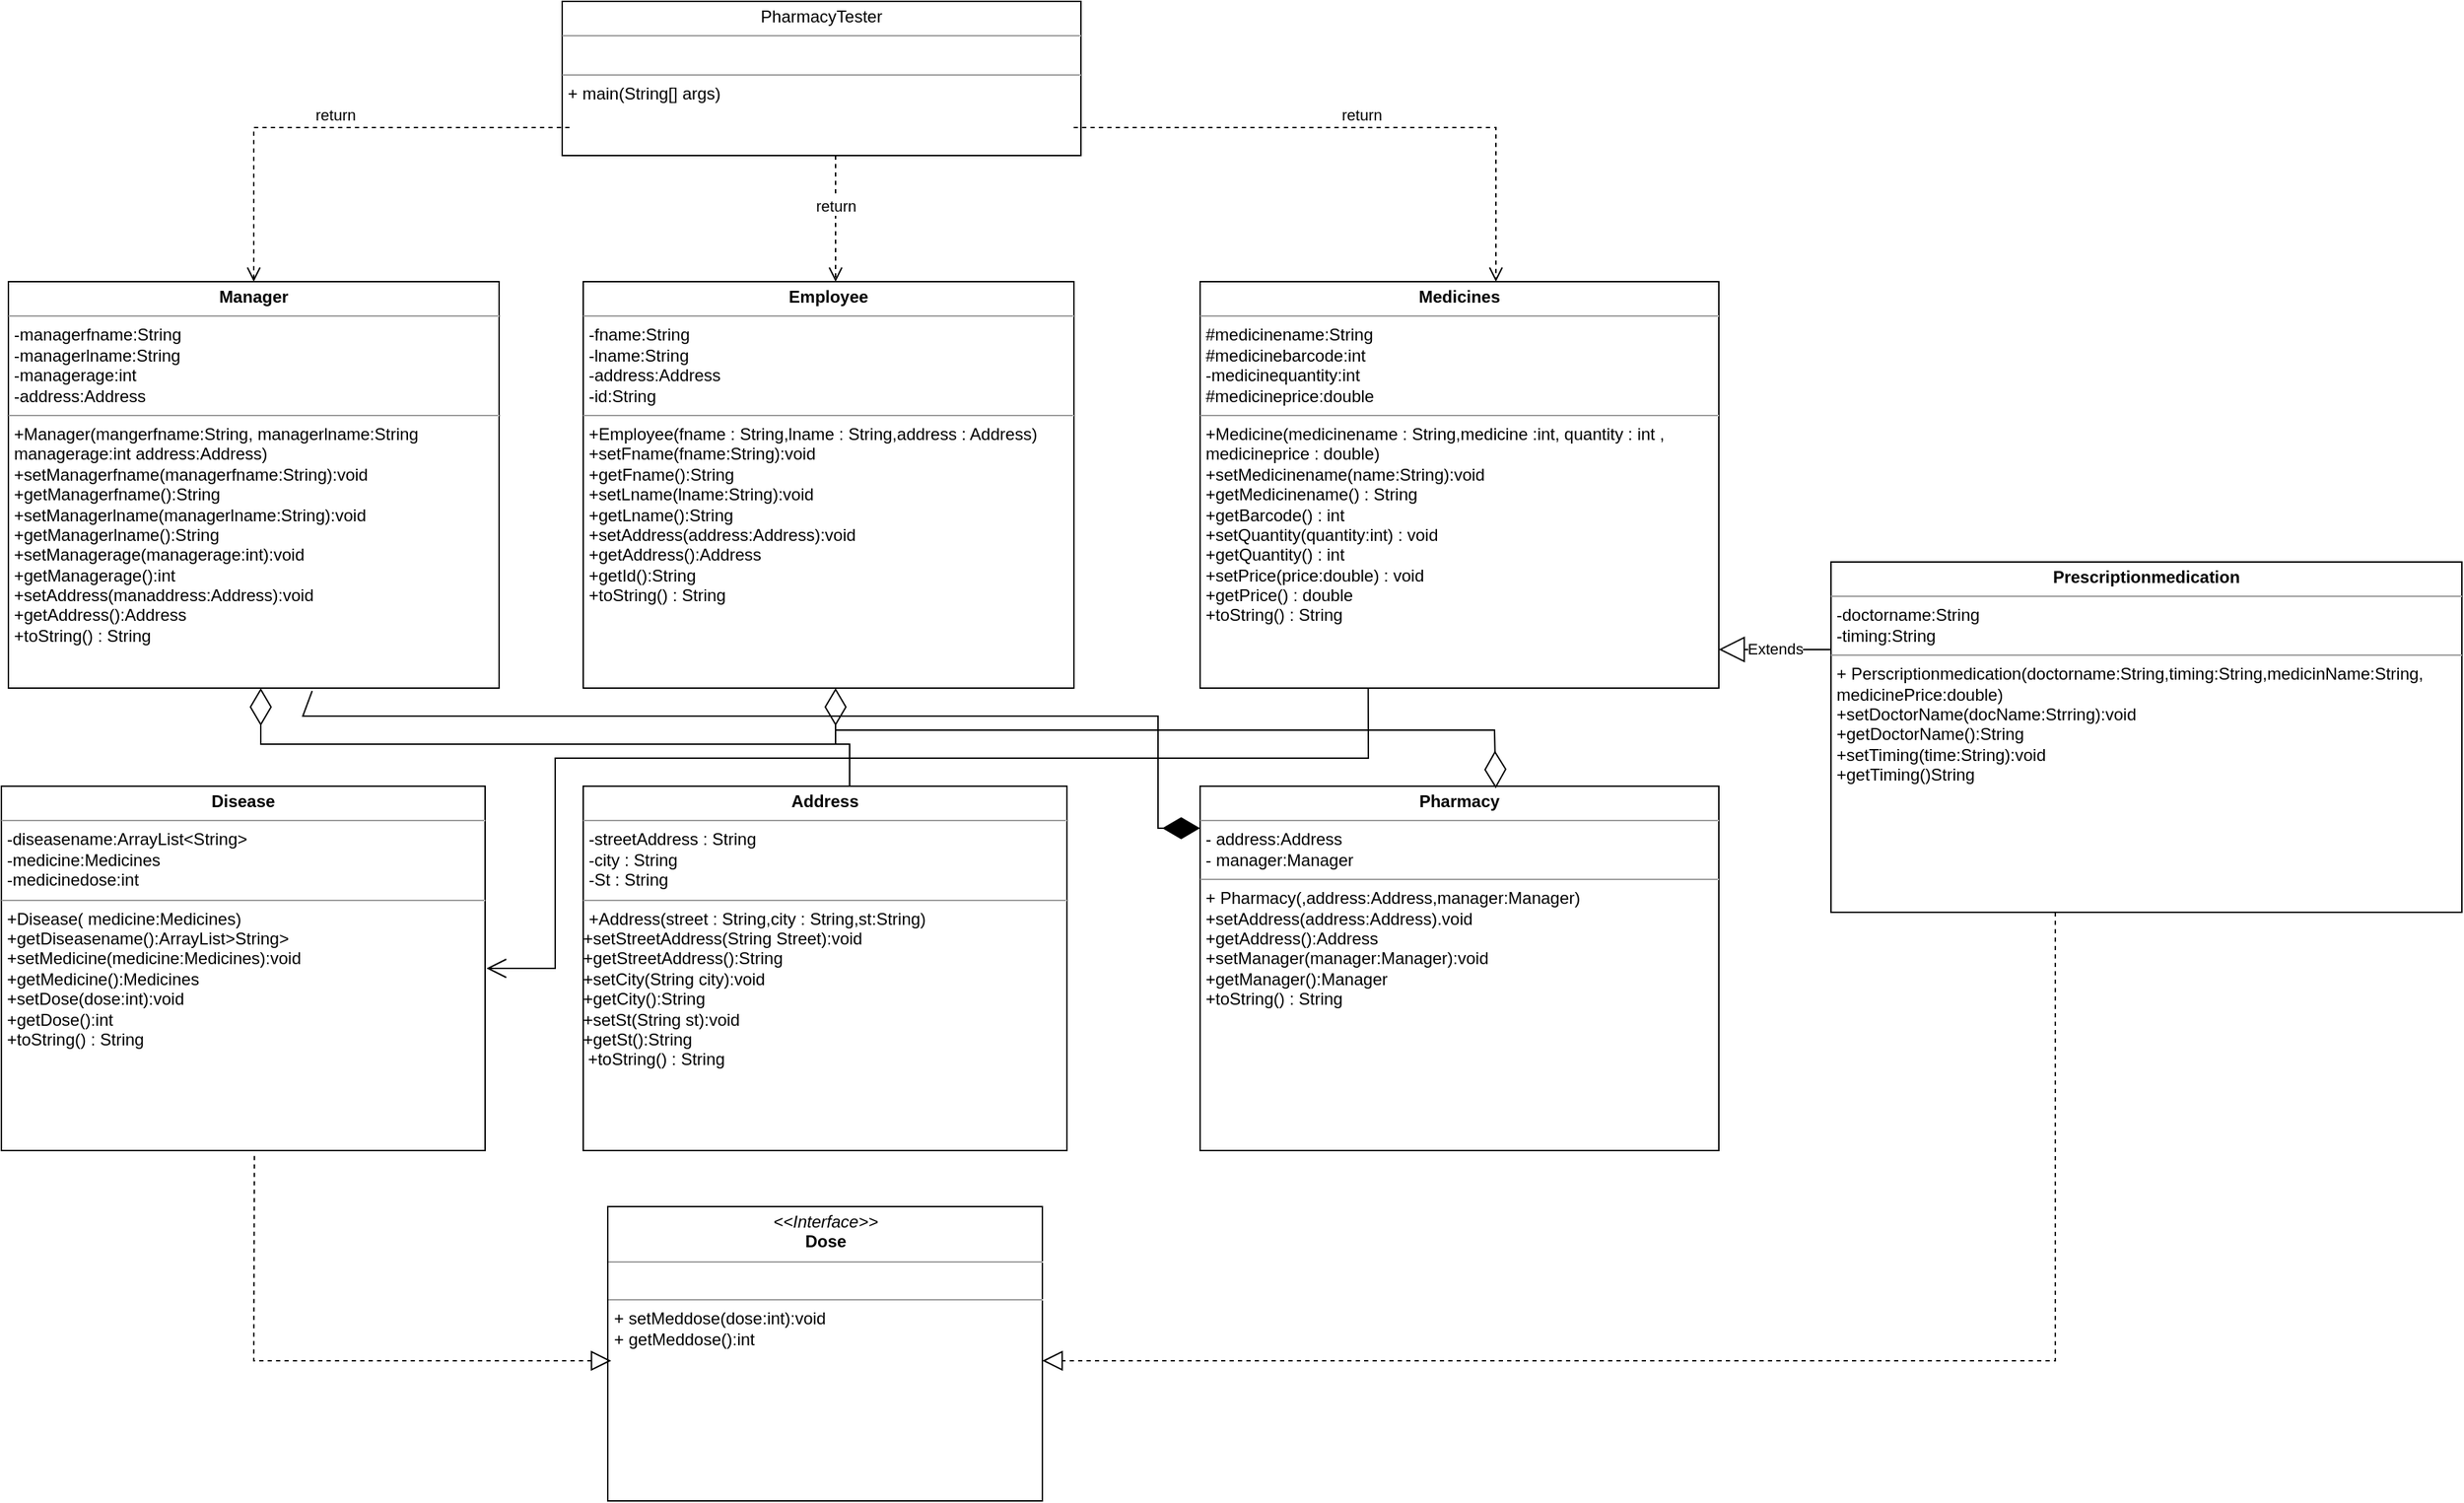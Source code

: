 <mxfile version="20.8.16" type="device"><diagram name="Page-1" id="MlTm4yad2EsuloeDxjtE"><mxGraphModel dx="1034" dy="1611" grid="1" gridSize="10" guides="1" tooltips="1" connect="1" arrows="1" fold="1" page="1" pageScale="1" pageWidth="850" pageHeight="1100" math="0" shadow="0"><root><mxCell id="0"/><mxCell id="1" parent="0"/><mxCell id="IkjIaRdpWJtavz2KruaD-37" value="&lt;p style=&quot;margin:0px;margin-top:4px;text-align:center;&quot;&gt;&lt;b&gt;Medicines&lt;/b&gt;&lt;/p&gt;&lt;hr size=&quot;1&quot;&gt;&lt;p style=&quot;margin:0px;margin-left:4px;&quot;&gt;#medicinename:String&lt;/p&gt;&lt;p style=&quot;margin:0px;margin-left:4px;&quot;&gt;#medicinebarcode:int&lt;/p&gt;&lt;p style=&quot;margin:0px;margin-left:4px;&quot;&gt;-medicinequantity:int&lt;/p&gt;&lt;p style=&quot;margin:0px;margin-left:4px;&quot;&gt;#medicineprice:double&lt;/p&gt;&lt;hr size=&quot;1&quot;&gt;&lt;p style=&quot;margin:0px;margin-left:4px;&quot;&gt;+Medicine(medicinename : String,medicine :&lt;span style=&quot;background-color: initial;&quot;&gt;int, quantity : int ,&amp;nbsp;&lt;/span&gt;&lt;/p&gt;&lt;p style=&quot;margin:0px;margin-left:4px;&quot;&gt;&lt;span style=&quot;background-color: initial;&quot;&gt;medicineprice : double)&lt;/span&gt;&lt;/p&gt;&lt;p style=&quot;margin:0px;margin-left:4px;&quot;&gt;+setMedicinename(name:String):void&lt;/p&gt;&lt;p style=&quot;margin:0px;margin-left:4px;&quot;&gt;+getMedicinename() : String&lt;/p&gt;&lt;p style=&quot;border-color: var(--border-color); margin: 0px 0px 0px 4px;&quot;&gt;+getBarcode() : int&lt;/p&gt;&lt;p style=&quot;border-color: var(--border-color); margin: 0px 0px 0px 4px;&quot;&gt;+setQuantity(quantity:int) : void&lt;/p&gt;&lt;p style=&quot;border-color: var(--border-color); margin: 0px 0px 0px 4px;&quot;&gt;+getQuantity() : int&lt;/p&gt;&lt;p style=&quot;border-color: var(--border-color); margin: 0px 0px 0px 4px;&quot;&gt;+setPrice(price:double) : void&lt;/p&gt;&lt;p style=&quot;border-color: var(--border-color); margin: 0px 0px 0px 4px;&quot;&gt;+getPrice() : double&lt;/p&gt;&lt;p style=&quot;margin:0px;margin-left:4px;&quot;&gt;+toString() : String&lt;/p&gt;" style="verticalAlign=top;align=left;overflow=fill;fontSize=12;fontFamily=Helvetica;html=1;" parent="1" vertex="1"><mxGeometry x="1110" y="-570" width="370" height="290" as="geometry"/></mxCell><mxCell id="IkjIaRdpWJtavz2KruaD-38" value="&lt;p style=&quot;margin:0px;margin-top:4px;text-align:center;&quot;&gt;&lt;b&gt;Employee&lt;/b&gt;&lt;/p&gt;&lt;hr size=&quot;1&quot;&gt;&lt;p style=&quot;margin:0px;margin-left:4px;&quot;&gt;-fname:String&lt;/p&gt;&lt;p style=&quot;margin:0px;margin-left:4px;&quot;&gt;-lname:String&lt;/p&gt;&lt;p style=&quot;margin:0px;margin-left:4px;&quot;&gt;-address:Address&lt;/p&gt;&lt;p style=&quot;margin:0px;margin-left:4px;&quot;&gt;-id:String&lt;/p&gt;&lt;hr size=&quot;1&quot;&gt;&lt;p style=&quot;margin:0px;margin-left:4px;&quot;&gt;+Employee(fname : String,lname : String,address : Address&lt;span style=&quot;background-color: initial;&quot;&gt;)&lt;/span&gt;&lt;/p&gt;&lt;p style=&quot;margin:0px;margin-left:4px;&quot;&gt;&lt;span style=&quot;background-color: initial;&quot;&gt;+setFname(fname:String):void&lt;/span&gt;&lt;/p&gt;&lt;p style=&quot;margin:0px;margin-left:4px;&quot;&gt;&lt;span style=&quot;background-color: initial;&quot;&gt;+getFname():String&lt;/span&gt;&lt;/p&gt;&lt;p style=&quot;margin:0px;margin-left:4px;&quot;&gt;&lt;span style=&quot;background-color: initial;&quot;&gt;+setLname(lname:String):void&lt;/span&gt;&lt;/p&gt;&lt;p style=&quot;margin:0px;margin-left:4px;&quot;&gt;&lt;span style=&quot;background-color: initial;&quot;&gt;+getLname():String&lt;/span&gt;&lt;/p&gt;&lt;p style=&quot;margin:0px;margin-left:4px;&quot;&gt;&lt;span style=&quot;background-color: initial;&quot;&gt;+setAddress(address:Address):void&lt;/span&gt;&lt;/p&gt;&lt;p style=&quot;margin:0px;margin-left:4px;&quot;&gt;&lt;span style=&quot;background-color: initial;&quot;&gt;+getAddress():Address&lt;/span&gt;&lt;/p&gt;&lt;p style=&quot;margin:0px;margin-left:4px;&quot;&gt;&lt;span style=&quot;background-color: initial;&quot;&gt;+getId():String&lt;/span&gt;&lt;/p&gt;&lt;p style=&quot;margin:0px;margin-left:4px;&quot;&gt;+toString() : String&lt;br&gt;&lt;/p&gt;&lt;p style=&quot;margin:0px;margin-left:4px;&quot;&gt;&lt;br&gt;&lt;/p&gt;" style="verticalAlign=top;align=left;overflow=fill;fontSize=12;fontFamily=Helvetica;html=1;" parent="1" vertex="1"><mxGeometry x="670" y="-570" width="350" height="290" as="geometry"/></mxCell><mxCell id="IkjIaRdpWJtavz2KruaD-40" value="&lt;p style=&quot;margin:0px;margin-top:4px;text-align:center;&quot;&gt;&lt;b&gt;Address&lt;/b&gt;&lt;/p&gt;&lt;hr size=&quot;1&quot;&gt;&lt;p style=&quot;margin:0px;margin-left:4px;&quot;&gt;-streetAddress : String&lt;/p&gt;&lt;p style=&quot;margin:0px;margin-left:4px;&quot;&gt;-city : String&lt;/p&gt;&lt;p style=&quot;margin:0px;margin-left:4px;&quot;&gt;-St : String&lt;/p&gt;&lt;hr size=&quot;1&quot;&gt;&lt;p style=&quot;margin:0px;margin-left:4px;&quot;&gt;+Address(street : String,city : String,st:String)&lt;/p&gt;+setStreetAddress(String Street):void&lt;br&gt;+getStreetAddress():String&lt;br&gt;+setCity(String city):void&lt;br&gt;+getCity():String&lt;br&gt;+setSt(String st):void&lt;br&gt;+getSt():String&lt;br&gt;&amp;nbsp;+toString() : String" style="verticalAlign=top;align=left;overflow=fill;fontSize=12;fontFamily=Helvetica;html=1;" parent="1" vertex="1"><mxGeometry x="670" y="-210" width="345" height="260" as="geometry"/></mxCell><mxCell id="IkjIaRdpWJtavz2KruaD-42" value="&lt;p style=&quot;margin:0px;margin-top:4px;text-align:center;&quot;&gt;&lt;b&gt;Manager&lt;/b&gt;&lt;/p&gt;&lt;hr size=&quot;1&quot;&gt;&lt;p style=&quot;margin:0px;margin-left:4px;&quot;&gt;-managerfname:String&lt;/p&gt;&lt;p style=&quot;margin:0px;margin-left:4px;&quot;&gt;-managerlname:String&lt;/p&gt;&lt;p style=&quot;margin:0px;margin-left:4px;&quot;&gt;-managerage:int&lt;/p&gt;&lt;p style=&quot;margin:0px;margin-left:4px;&quot;&gt;-address:Address&lt;/p&gt;&lt;hr size=&quot;1&quot;&gt;&lt;p style=&quot;margin:0px;margin-left:4px;&quot;&gt;&lt;span style=&quot;background-color: initial;&quot;&gt;+Manager(mangerfname:String, managerlname:String&lt;/span&gt;&lt;br&gt;&lt;/p&gt;&lt;p style=&quot;margin:0px;margin-left:4px;&quot;&gt;managerage:int address:Address)&lt;/p&gt;&lt;p style=&quot;margin:0px;margin-left:4px;&quot;&gt;+setManagerfname(managerfname:String):void&lt;/p&gt;&lt;p style=&quot;margin:0px;margin-left:4px;&quot;&gt;+getManagerfname():String&lt;/p&gt;&lt;p style=&quot;margin:0px;margin-left:4px;&quot;&gt;+setManagerlname(managerlname:String):void&lt;/p&gt;&lt;p style=&quot;margin:0px;margin-left:4px;&quot;&gt;+getManagerlname():String&lt;/p&gt;&lt;p style=&quot;margin:0px;margin-left:4px;&quot;&gt;+setManagerage(managerage:int):void&lt;/p&gt;&lt;p style=&quot;margin:0px;margin-left:4px;&quot;&gt;+getManagerage():int&lt;/p&gt;&lt;p style=&quot;margin:0px;margin-left:4px;&quot;&gt;+setAddress(manaddress:Address):void&lt;/p&gt;&lt;p style=&quot;margin:0px;margin-left:4px;&quot;&gt;+getAddress():Address&lt;/p&gt;&lt;p style=&quot;margin:0px;margin-left:4px;&quot;&gt;+toString() : String&lt;br&gt;&lt;/p&gt;" style="verticalAlign=top;align=left;overflow=fill;fontSize=12;fontFamily=Helvetica;html=1;" parent="1" vertex="1"><mxGeometry x="260" y="-570" width="350" height="290" as="geometry"/></mxCell><mxCell id="IkjIaRdpWJtavz2KruaD-52" value="&lt;p style=&quot;margin:0px;margin-top:4px;text-align:center;&quot;&gt;&lt;i&gt;&amp;lt;&amp;lt;Interface&amp;gt;&amp;gt;&lt;/i&gt;&lt;br&gt;&lt;b&gt;Dose&lt;/b&gt;&lt;/p&gt;&lt;hr size=&quot;1&quot;&gt;&lt;p style=&quot;margin:0px;margin-left:4px;&quot;&gt;&lt;br&gt;&lt;/p&gt;&lt;hr size=&quot;1&quot;&gt;&lt;p style=&quot;margin:0px;margin-left:4px;&quot;&gt;+ setMeddose(dose:int):void&lt;br&gt;+ getMeddose():int&lt;/p&gt;" style="verticalAlign=top;align=left;overflow=fill;fontSize=12;fontFamily=Helvetica;html=1;" parent="1" vertex="1"><mxGeometry x="687.5" y="90" width="310" height="210" as="geometry"/></mxCell><mxCell id="IkjIaRdpWJtavz2KruaD-53" value="&lt;p style=&quot;margin:0px;margin-top:4px;text-align:center;&quot;&gt;&lt;b&gt;Disease&lt;/b&gt;&lt;/p&gt;&lt;hr size=&quot;1&quot;&gt;&lt;p style=&quot;margin:0px;margin-left:4px;&quot;&gt;-diseasename:ArrayList&amp;lt;String&amp;gt;&lt;/p&gt;&lt;p style=&quot;margin:0px;margin-left:4px;&quot;&gt;&lt;span style=&quot;background-color: initial;&quot;&gt;-medicine:Medicines&lt;/span&gt;&lt;/p&gt;&lt;p style=&quot;margin:0px;margin-left:4px;&quot;&gt;&lt;span style=&quot;background-color: initial;&quot;&gt;-medicinedose:int&lt;/span&gt;&lt;br&gt;&lt;/p&gt;&lt;hr size=&quot;1&quot;&gt;&lt;p style=&quot;margin:0px;margin-left:4px;&quot;&gt;+Disease( medicine:Medicines&lt;span style=&quot;background-color: initial;&quot;&gt;)&lt;/span&gt;&lt;/p&gt;&lt;p style=&quot;margin:0px;margin-left:4px;&quot;&gt;+getDiseasename():ArrayList&amp;gt;String&amp;gt;&lt;/p&gt;&lt;p style=&quot;margin:0px;margin-left:4px;&quot;&gt;+setMedicine(medicine:Medicines):void&lt;/p&gt;&lt;p style=&quot;margin:0px;margin-left:4px;&quot;&gt;+getMedicine():Medicines&lt;/p&gt;&lt;p style=&quot;margin:0px;margin-left:4px;&quot;&gt;+setDose(dose:int):void&lt;/p&gt;&lt;p style=&quot;margin:0px;margin-left:4px;&quot;&gt;+getDose():int&lt;/p&gt;&lt;p style=&quot;margin:0px;margin-left:4px;&quot;&gt;+toString() : String&lt;br&gt;&lt;/p&gt;" style="verticalAlign=top;align=left;overflow=fill;fontSize=12;fontFamily=Helvetica;html=1;" parent="1" vertex="1"><mxGeometry x="255" y="-210" width="345" height="260" as="geometry"/></mxCell><mxCell id="IkjIaRdpWJtavz2KruaD-56" value="&lt;p style=&quot;margin:0px;margin-top:4px;text-align:center;&quot;&gt;&lt;b&gt;Pharmacy&lt;/b&gt;&lt;/p&gt;&lt;hr size=&quot;1&quot;&gt;&lt;p style=&quot;margin:0px;margin-left:4px;&quot;&gt;&lt;span style=&quot;background-color: initial;&quot;&gt;- address:Address&lt;/span&gt;&lt;/p&gt;&lt;p style=&quot;margin:0px;margin-left:4px;&quot;&gt;- manager:Manager&lt;/p&gt;&lt;hr size=&quot;1&quot;&gt;&lt;p style=&quot;margin:0px;margin-left:4px;&quot;&gt;+ Pharmacy(,address:Address,&lt;span style=&quot;background-color: initial;&quot;&gt;manager:Manager)&lt;/span&gt;&lt;/p&gt;&lt;p style=&quot;margin:0px;margin-left:4px;&quot;&gt;+setAddress(address:Address).void&lt;/p&gt;&lt;p style=&quot;margin:0px;margin-left:4px;&quot;&gt;+getAddress():Address&lt;/p&gt;&lt;p style=&quot;margin:0px;margin-left:4px;&quot;&gt;+setManager(manager:Manager):void&lt;/p&gt;&lt;p style=&quot;margin:0px;margin-left:4px;&quot;&gt;+getManager():Manager&lt;/p&gt;&lt;p style=&quot;margin:0px;margin-left:4px;&quot;&gt;+toString() : String&lt;br&gt;&lt;/p&gt;" style="verticalAlign=top;align=left;overflow=fill;fontSize=12;fontFamily=Helvetica;html=1;" parent="1" vertex="1"><mxGeometry x="1110" y="-210" width="370" height="260" as="geometry"/></mxCell><mxCell id="OlyIveu4krzw7ePwObOF-2" value="&lt;p style=&quot;margin:0px;margin-top:4px;text-align:center;&quot;&gt;&lt;b&gt;Prescriptionmedication&lt;/b&gt;&lt;/p&gt;&lt;hr size=&quot;1&quot;&gt;&lt;p style=&quot;margin:0px;margin-left:4px;&quot;&gt;-doctorname:String&lt;/p&gt;&lt;p style=&quot;margin:0px;margin-left:4px;&quot;&gt;-timing:String&lt;/p&gt;&lt;hr size=&quot;1&quot;&gt;&lt;p style=&quot;margin:0px;margin-left:4px;&quot;&gt;+ Perscriptionmedication(doctorname:String,timing:String,medicinName:String,&lt;/p&gt;&lt;p style=&quot;margin:0px;margin-left:4px;&quot;&gt;medicinePrice:double)&lt;/p&gt;&lt;p style=&quot;margin:0px;margin-left:4px;&quot;&gt;+setDoctorName(docName:Strring):void&lt;/p&gt;&lt;p style=&quot;margin:0px;margin-left:4px;&quot;&gt;+getDoctorName():String&lt;/p&gt;&lt;p style=&quot;margin:0px;margin-left:4px;&quot;&gt;+setTiming(time:String):void&lt;/p&gt;&lt;p style=&quot;margin:0px;margin-left:4px;&quot;&gt;+getTiming()String&lt;/p&gt;&lt;p style=&quot;margin:0px;margin-left:4px;&quot;&gt;&lt;br&gt;&lt;/p&gt;" style="verticalAlign=top;align=left;overflow=fill;fontSize=12;fontFamily=Helvetica;html=1;" parent="1" vertex="1"><mxGeometry x="1560" y="-370" width="450" height="250" as="geometry"/></mxCell><mxCell id="OlyIveu4krzw7ePwObOF-8" value="&lt;p style=&quot;margin:0px;margin-top:4px;text-align:center;&quot;&gt;PharmacyTester&lt;/p&gt;&lt;hr size=&quot;1&quot;&gt;&lt;p style=&quot;margin:0px;margin-left:4px;&quot;&gt;&lt;br&gt;&lt;/p&gt;&lt;hr size=&quot;1&quot;&gt;&lt;p style=&quot;margin:0px;margin-left:4px;&quot;&gt;+ main(String[] args)&lt;/p&gt;" style="verticalAlign=top;align=left;overflow=fill;fontSize=12;fontFamily=Helvetica;html=1;" parent="1" vertex="1"><mxGeometry x="655" y="-770" width="370" height="110" as="geometry"/></mxCell><mxCell id="OlyIveu4krzw7ePwObOF-27" value="return" style="html=1;verticalAlign=bottom;endArrow=open;dashed=1;endSize=8;rounded=0;entryX=0.5;entryY=0;entryDx=0;entryDy=0;exitX=0.014;exitY=0.818;exitDx=0;exitDy=0;exitPerimeter=0;" parent="1" source="OlyIveu4krzw7ePwObOF-8" target="IkjIaRdpWJtavz2KruaD-42" edge="1"><mxGeometry relative="1" as="geometry"><mxPoint x="650" y="-680" as="sourcePoint"/><mxPoint x="580" y="-680" as="targetPoint"/><Array as="points"><mxPoint x="630" y="-680"/><mxPoint x="435" y="-680"/></Array></mxGeometry></mxCell><mxCell id="OlyIveu4krzw7ePwObOF-29" value="return" style="html=1;verticalAlign=bottom;endArrow=open;dashed=1;endSize=8;rounded=0;" parent="1" edge="1"><mxGeometry relative="1" as="geometry"><mxPoint x="850" y="-660" as="sourcePoint"/><mxPoint x="850" y="-570" as="targetPoint"/></mxGeometry></mxCell><mxCell id="OlyIveu4krzw7ePwObOF-32" value="return" style="html=1;verticalAlign=bottom;endArrow=open;dashed=1;endSize=8;rounded=0;exitX=0.986;exitY=0.818;exitDx=0;exitDy=0;exitPerimeter=0;" parent="1" source="OlyIveu4krzw7ePwObOF-8" edge="1"><mxGeometry relative="1" as="geometry"><mxPoint x="1110" y="-680" as="sourcePoint"/><mxPoint x="1321" y="-570" as="targetPoint"/><Array as="points"><mxPoint x="1321" y="-680"/></Array></mxGeometry></mxCell><mxCell id="OlyIveu4krzw7ePwObOF-33" value="" style="endArrow=diamondThin;endFill=0;endSize=24;html=1;rounded=0;" parent="1" edge="1"><mxGeometry width="160" relative="1" as="geometry"><mxPoint x="860" y="-210" as="sourcePoint"/><mxPoint x="440" y="-280" as="targetPoint"/><Array as="points"><mxPoint x="860" y="-240"/><mxPoint x="640" y="-240"/><mxPoint x="440" y="-240"/></Array></mxGeometry></mxCell><mxCell id="OlyIveu4krzw7ePwObOF-34" value="" style="endArrow=diamondThin;endFill=0;endSize=24;html=1;rounded=0;" parent="1" edge="1"><mxGeometry width="160" relative="1" as="geometry"><mxPoint x="850" y="-240" as="sourcePoint"/><mxPoint x="850" y="-280" as="targetPoint"/></mxGeometry></mxCell><mxCell id="OlyIveu4krzw7ePwObOF-37" value="" style="endArrow=diamondThin;endFill=0;endSize=24;html=1;rounded=0;entryX=0.57;entryY=0.006;entryDx=0;entryDy=0;entryPerimeter=0;" parent="1" target="IkjIaRdpWJtavz2KruaD-56" edge="1"><mxGeometry width="160" relative="1" as="geometry"><mxPoint x="850" y="-250" as="sourcePoint"/><mxPoint x="1320" y="-220" as="targetPoint"/><Array as="points"><mxPoint x="1320" y="-250"/></Array></mxGeometry></mxCell><mxCell id="OlyIveu4krzw7ePwObOF-38" value="" style="endArrow=block;dashed=1;endFill=0;endSize=12;html=1;rounded=0;exitX=0.523;exitY=1.015;exitDx=0;exitDy=0;exitPerimeter=0;" parent="1" source="IkjIaRdpWJtavz2KruaD-53" edge="1"><mxGeometry width="160" relative="1" as="geometry"><mxPoint x="530" y="200" as="sourcePoint"/><mxPoint x="690" y="200" as="targetPoint"/><Array as="points"><mxPoint x="435" y="200"/></Array></mxGeometry></mxCell><mxCell id="OlyIveu4krzw7ePwObOF-40" value="" style="endArrow=block;dashed=1;endFill=0;endSize=12;html=1;rounded=0;" parent="1" edge="1"><mxGeometry width="160" relative="1" as="geometry"><mxPoint x="1720" y="-120" as="sourcePoint"/><mxPoint x="997.5" y="200" as="targetPoint"/><Array as="points"><mxPoint x="1720" y="200"/></Array></mxGeometry></mxCell><mxCell id="OlyIveu4krzw7ePwObOF-41" value="Extends" style="endArrow=block;endSize=16;endFill=0;html=1;rounded=0;exitX=0;exitY=0.25;exitDx=0;exitDy=0;entryX=1;entryY=0.905;entryDx=0;entryDy=0;entryPerimeter=0;" parent="1" source="OlyIveu4krzw7ePwObOF-2" target="IkjIaRdpWJtavz2KruaD-37" edge="1"><mxGeometry width="160" relative="1" as="geometry"><mxPoint x="1430" y="-310" as="sourcePoint"/><mxPoint x="1490" y="-340" as="targetPoint"/></mxGeometry></mxCell><mxCell id="OlyIveu4krzw7ePwObOF-42" value="" style="endArrow=open;endFill=1;endSize=12;html=1;rounded=0;exitX=0.324;exitY=1;exitDx=0;exitDy=0;exitPerimeter=0;" parent="1" source="IkjIaRdpWJtavz2KruaD-37" edge="1"><mxGeometry width="160" relative="1" as="geometry"><mxPoint x="450" y="-80" as="sourcePoint"/><mxPoint x="601" y="-80" as="targetPoint"/><Array as="points"><mxPoint x="1230" y="-230"/><mxPoint x="900" y="-230"/><mxPoint x="650" y="-230"/><mxPoint x="650" y="-80"/></Array></mxGeometry></mxCell><mxCell id="THeH5wSwM7juzo1RVT7y-2" value="" style="endArrow=diamondThin;endFill=1;endSize=24;html=1;rounded=0;exitX=0.619;exitY=1.007;exitDx=0;exitDy=0;exitPerimeter=0;" parent="1" source="IkjIaRdpWJtavz2KruaD-42" edge="1"><mxGeometry width="160" relative="1" as="geometry"><mxPoint x="950" y="-180" as="sourcePoint"/><mxPoint x="1110" y="-180" as="targetPoint"/><Array as="points"><mxPoint x="470" y="-260"/><mxPoint x="790" y="-260"/><mxPoint x="1080" y="-260"/><mxPoint x="1080" y="-180"/></Array></mxGeometry></mxCell></root></mxGraphModel></diagram></mxfile>
